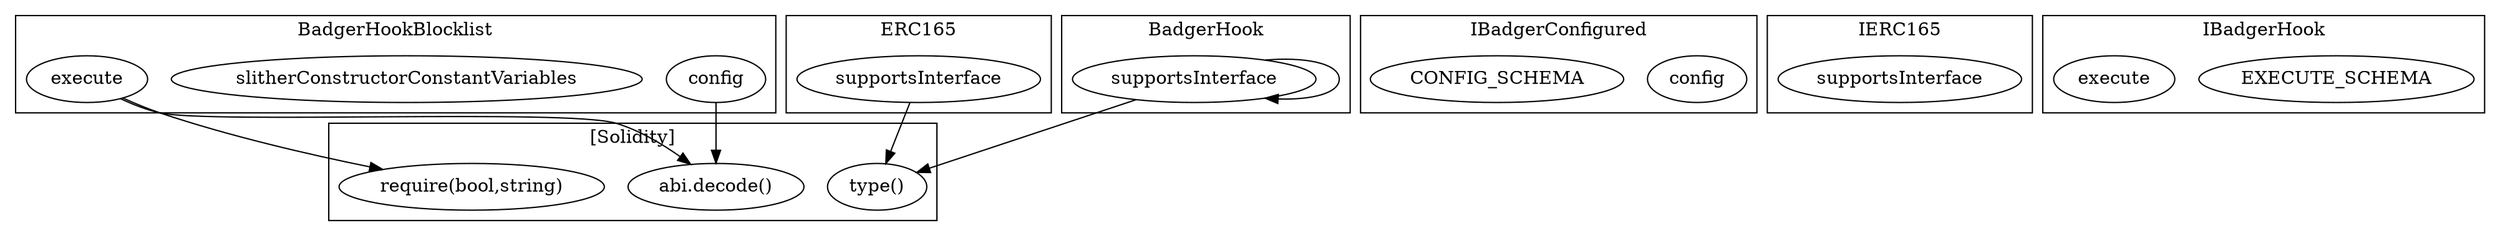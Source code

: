strict digraph {
subgraph cluster_5410_BadgerHookBlocklist {
label = "BadgerHookBlocklist"
"5410_config" [label="config"]
"5410_slitherConstructorConstantVariables" [label="slitherConstructorConstantVariables"]
"5410_execute" [label="execute"]
}subgraph cluster_6468_IBadgerConfigured {
label = "IBadgerConfigured"
"6468_config" [label="config"]
"6468_CONFIG_SCHEMA" [label="CONFIG_SCHEMA"]
}subgraph cluster_3081_ERC165 {
label = "ERC165"
"3081_supportsInterface" [label="supportsInterface"]
}subgraph cluster_3093_IERC165 {
label = "IERC165"
"3093_supportsInterface" [label="supportsInterface"]
}subgraph cluster_6488_IBadgerHook {
label = "IBadgerHook"
"6488_EXECUTE_SCHEMA" [label="EXECUTE_SCHEMA"]
"6488_execute" [label="execute"]
}subgraph cluster_4956_BadgerHook {
label = "BadgerHook"
"4956_supportsInterface" [label="supportsInterface"]
"4956_supportsInterface" -> "4956_supportsInterface"
}subgraph cluster_solidity {
label = "[Solidity]"
"require(bool,string)" 
"abi.decode()" 
"type()" 
"5410_execute" -> "require(bool,string)"
"5410_config" -> "abi.decode()"
"3081_supportsInterface" -> "type()"
"5410_execute" -> "abi.decode()"
"4956_supportsInterface" -> "type()"
}
}